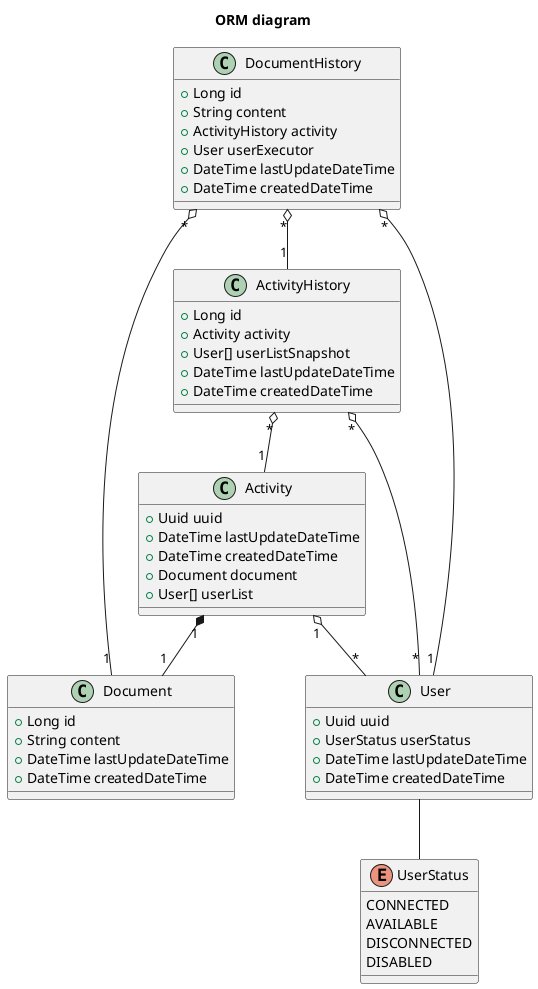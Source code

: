 @startuml ORM
  title "ORM diagram"
  ' ------ CLASS DECLARATION ------
  class Activity {
    +Uuid uuid
    +DateTime lastUpdateDateTime
    +DateTime createdDateTime
    +Document document
    +User[] userList
  }

  class Document {
    +Long id
    +String content
    +DateTime lastUpdateDateTime
    +DateTime createdDateTime
  }

  class DocumentHistory {
    +Long id
    +String content
    +ActivityHistory activity
    +User userExecutor
    +DateTime lastUpdateDateTime
    +DateTime createdDateTime
  }

  class ActivityHistory {
    +Long id
    +Activity activity
    +User[] userListSnapshot
    +DateTime lastUpdateDateTime
    +DateTime createdDateTime
  }

  class User {
    +Uuid uuid
    +UserStatus userStatus
    +DateTime lastUpdateDateTime
    +DateTime createdDateTime
  }

  enum UserStatus {
    CONNECTED
    AVAILABLE
    DISCONNECTED
    DISABLED
  }
  ' ------ END CLASS DECLARATION ------
  ' -----------------------------------
  ' ------ RELATION DECLARATIONS ------
  User -- UserStatus

  Activity "1" o-- "*"User
  Activity "1" *-- "1" Document

  ActivityHistory "*" o-- "1" Activity
  ActivityHistory "*" o-- "*" User

  DocumentHistory "*" o-- "1" Document
  DocumentHistory "*" o-- "1" User
  DocumentHistory "*" o-- "1" ActivityHistory

  ' ------ END RELATION DECLARATIONS ------
@enduml